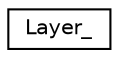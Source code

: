digraph "Graphical Class Hierarchy"
{
  edge [fontname="Helvetica",fontsize="10",labelfontname="Helvetica",labelfontsize="10"];
  node [fontname="Helvetica",fontsize="10",shape=record];
  rankdir="LR";
  Node1 [label="Layer_",height=0.2,width=0.4,color="black", fillcolor="white", style="filled",URL="$struct_layer__.html",tooltip="A collection of connections from one layer to another, plus management functions and data..."];
}
